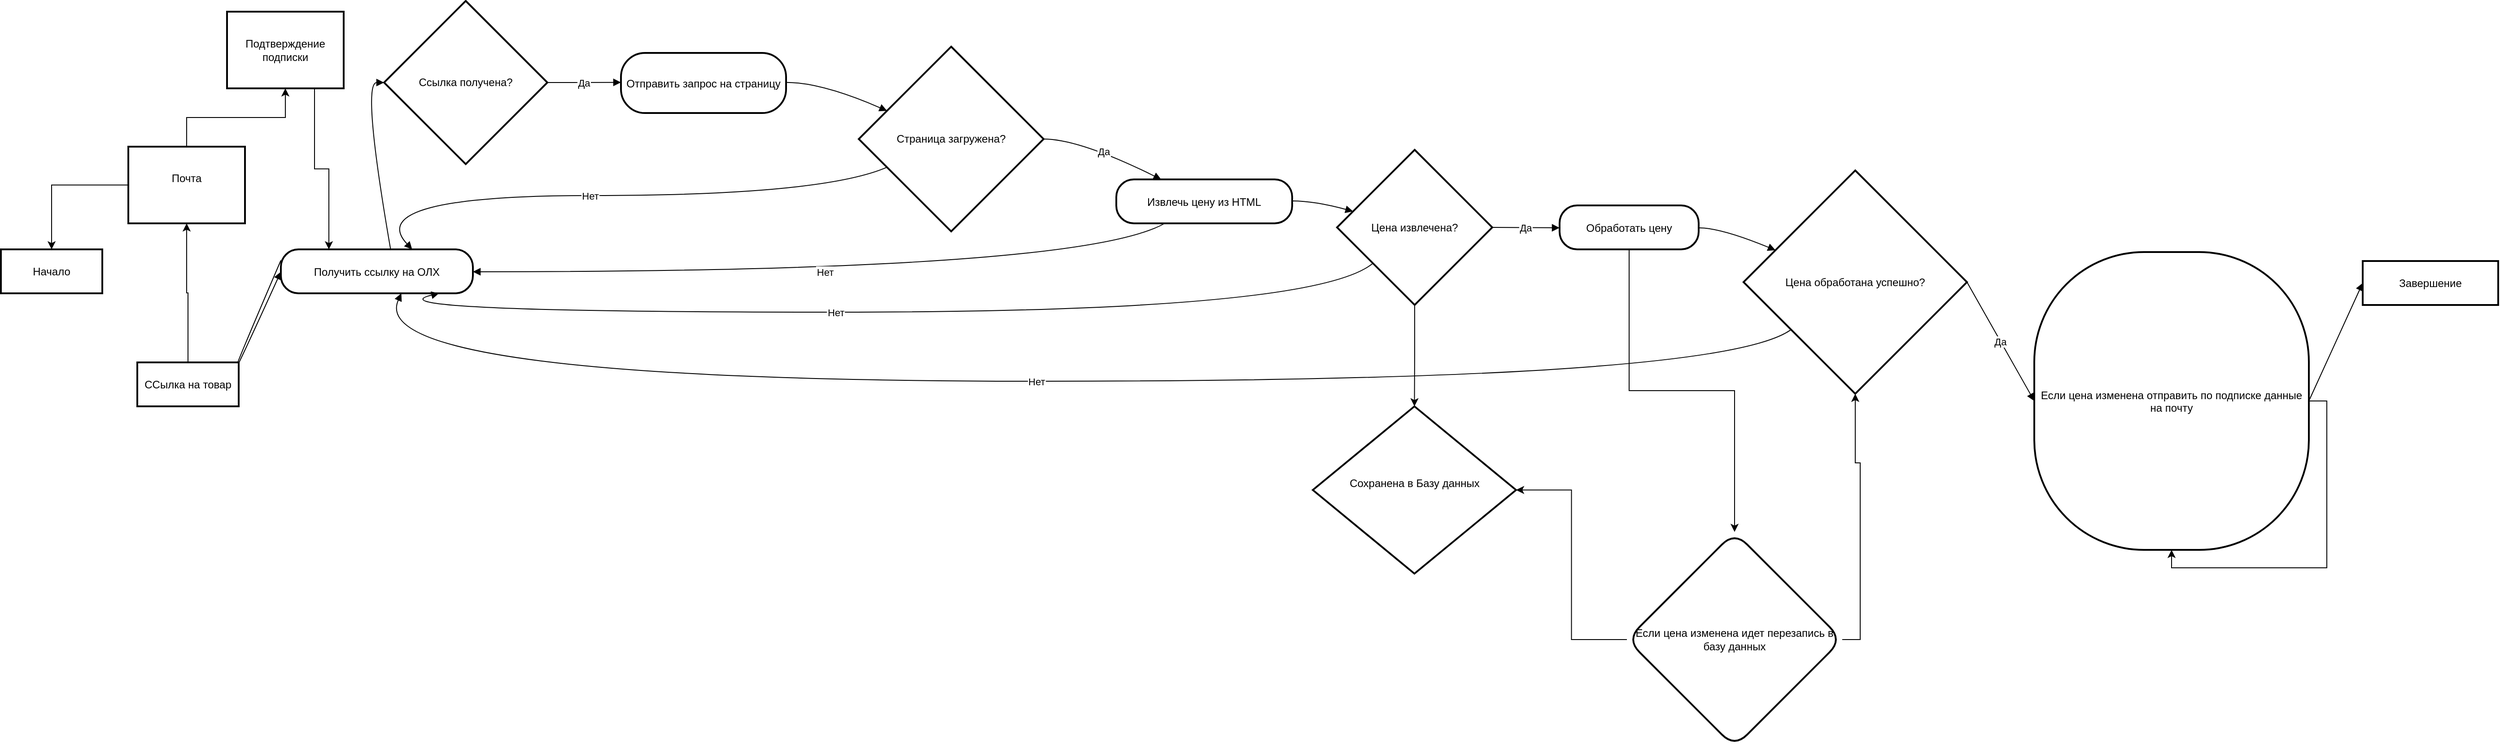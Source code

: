 <mxfile version="24.7.16">
  <diagram name="Страница — 1" id="zW4MrdNnY_COWWRTuxkU">
    <mxGraphModel dx="2665" dy="1443" grid="1" gridSize="10" guides="1" tooltips="1" connect="1" arrows="1" fold="1" page="1" pageScale="1" pageWidth="827" pageHeight="1169" math="0" shadow="0">
      <root>
        <mxCell id="0" />
        <mxCell id="1" parent="0" />
        <mxCell id="2" value="Начало" style="whiteSpace=wrap;strokeWidth=2;" parent="1" vertex="1">
          <mxGeometry x="8" y="285" width="113" height="49" as="geometry" />
        </mxCell>
        <mxCell id="3" value="Получить ссылку на ОЛХ" style="rounded=1;arcSize=40;strokeWidth=2" parent="1" vertex="1">
          <mxGeometry x="320" y="285" width="214" height="49" as="geometry" />
        </mxCell>
        <mxCell id="4" value="Ссылка получена?" style="rhombus;strokeWidth=2;whiteSpace=wrap;" parent="1" vertex="1">
          <mxGeometry x="435" y="8" width="182" height="182" as="geometry" />
        </mxCell>
        <mxCell id="5" value="Отправить запрос на страницу" style="rounded=1;arcSize=40;strokeWidth=2" parent="1" vertex="1">
          <mxGeometry x="699" y="66" width="184" height="67" as="geometry" />
        </mxCell>
        <mxCell id="6" value="Страница загружена?" style="rhombus;strokeWidth=2;whiteSpace=wrap;" parent="1" vertex="1">
          <mxGeometry x="964" y="59" width="206" height="206" as="geometry" />
        </mxCell>
        <mxCell id="7" value="Извлечь цену из HTML" style="rounded=1;arcSize=40;strokeWidth=2" parent="1" vertex="1">
          <mxGeometry x="1251" y="207" width="196" height="49" as="geometry" />
        </mxCell>
        <mxCell id="ff-OdEwVdmUYa32NQQNA-27" value="" style="edgeStyle=orthogonalEdgeStyle;rounded=0;orthogonalLoop=1;jettySize=auto;html=1;" edge="1" parent="1" source="8" target="ff-OdEwVdmUYa32NQQNA-26">
          <mxGeometry relative="1" as="geometry" />
        </mxCell>
        <mxCell id="8" value="Цена извлечена?" style="rhombus;strokeWidth=2;whiteSpace=wrap;" parent="1" vertex="1">
          <mxGeometry x="1497" y="174" width="173" height="173" as="geometry" />
        </mxCell>
        <mxCell id="ff-OdEwVdmUYa32NQQNA-29" value="" style="edgeStyle=orthogonalEdgeStyle;rounded=0;orthogonalLoop=1;jettySize=auto;html=1;" edge="1" parent="1" source="9" target="ff-OdEwVdmUYa32NQQNA-28">
          <mxGeometry relative="1" as="geometry" />
        </mxCell>
        <mxCell id="9" value="Обработать цену" style="rounded=1;arcSize=40;strokeWidth=2" parent="1" vertex="1">
          <mxGeometry x="1745" y="236" width="155" height="49" as="geometry" />
        </mxCell>
        <mxCell id="10" value="Цена обработана успешно?" style="rhombus;strokeWidth=2;whiteSpace=wrap;" parent="1" vertex="1">
          <mxGeometry x="1950" y="197" width="249" height="249" as="geometry" />
        </mxCell>
        <mxCell id="11" value="Если цена изменена отправить по подписке данные&#xa;на почту" style="rounded=1;arcSize=40;strokeWidth=2" parent="1" vertex="1">
          <mxGeometry x="2274" y="288" width="306" height="332" as="geometry" />
        </mxCell>
        <mxCell id="12" value="Завершение" style="whiteSpace=wrap;strokeWidth=2;" parent="1" vertex="1">
          <mxGeometry x="2640" y="298" width="151" height="49" as="geometry" />
        </mxCell>
        <mxCell id="13" value="" style="curved=1;startArrow=none;endArrow=block;entryX=0;entryY=0.51;exitX=0;exitY=0.25;exitDx=0;exitDy=0;" parent="1" source="3" target="3" edge="1">
          <mxGeometry relative="1" as="geometry">
            <Array as="points">
              <mxPoint x="220" y="530" />
            </Array>
            <mxPoint x="270" y="290" as="sourcePoint" />
          </mxGeometry>
        </mxCell>
        <mxCell id="14" value="" style="curved=1;startArrow=none;endArrow=block;exitX=0.57;exitY=0.01;entryX=0;entryY=0.5;" parent="1" source="3" target="4" edge="1">
          <mxGeometry relative="1" as="geometry">
            <Array as="points">
              <mxPoint x="410" y="99" />
            </Array>
          </mxGeometry>
        </mxCell>
        <mxCell id="15" value="Да" style="curved=1;startArrow=none;endArrow=block;exitX=1;exitY=0.5;entryX=0;entryY=0.49;" parent="1" source="4" target="5" edge="1">
          <mxGeometry relative="1" as="geometry">
            <Array as="points" />
          </mxGeometry>
        </mxCell>
        <mxCell id="16" value="" style="curved=1;startArrow=none;endArrow=block;exitX=1;exitY=0.49;entryX=0;entryY=0.28;" parent="1" source="5" target="6" edge="1">
          <mxGeometry relative="1" as="geometry">
            <Array as="points">
              <mxPoint x="923" y="99" />
            </Array>
          </mxGeometry>
        </mxCell>
        <mxCell id="17" value="Да" style="curved=1;startArrow=none;endArrow=block;exitX=1;exitY=0.5;entryX=0.25;entryY=-0.01;" parent="1" source="6" target="7" edge="1">
          <mxGeometry relative="1" as="geometry">
            <Array as="points">
              <mxPoint x="1210" y="162" />
            </Array>
          </mxGeometry>
        </mxCell>
        <mxCell id="18" value="" style="curved=1;startArrow=none;endArrow=block;exitX=1;exitY=0.49;entryX=0;entryY=0.37;" parent="1" source="7" target="8" edge="1">
          <mxGeometry relative="1" as="geometry">
            <Array as="points">
              <mxPoint x="1472" y="231" />
            </Array>
          </mxGeometry>
        </mxCell>
        <mxCell id="19" value="Да" style="curved=1;startArrow=none;endArrow=block;exitX=1;exitY=0.5;entryX=0;entryY=0.51;" parent="1" source="8" target="9" edge="1">
          <mxGeometry relative="1" as="geometry">
            <Array as="points" />
          </mxGeometry>
        </mxCell>
        <mxCell id="20" value="" style="curved=1;startArrow=none;endArrow=block;exitX=1;exitY=0.51;entryX=0;entryY=0.3;" parent="1" source="9" target="10" edge="1">
          <mxGeometry relative="1" as="geometry">
            <Array as="points">
              <mxPoint x="1925" y="261" />
            </Array>
          </mxGeometry>
        </mxCell>
        <mxCell id="21" value="Да" style="curved=1;startArrow=none;endArrow=block;exitX=1;exitY=0.5;entryX=0;entryY=0.5;" parent="1" source="10" target="11" edge="1">
          <mxGeometry relative="1" as="geometry">
            <Array as="points" />
          </mxGeometry>
        </mxCell>
        <mxCell id="22" value="" style="curved=1;startArrow=none;endArrow=block;exitX=1;exitY=0.5;entryX=0;entryY=0.5;" parent="1" source="11" target="12" edge="1">
          <mxGeometry relative="1" as="geometry">
            <Array as="points" />
          </mxGeometry>
        </mxCell>
        <mxCell id="23" value="Нет" style="curved=1;startArrow=none;endArrow=block;exitX=0;exitY=0.72;entryX=0.68;entryY=0.01;" parent="1" source="6" target="3" edge="1">
          <mxGeometry relative="1" as="geometry">
            <Array as="points">
              <mxPoint x="923" y="225" />
              <mxPoint x="410" y="225" />
            </Array>
          </mxGeometry>
        </mxCell>
        <mxCell id="24" value="Нет" style="curved=1;startArrow=none;endArrow=block;exitX=0.28;exitY=0.99;entryX=1;entryY=0.51;" parent="1" source="7" target="3" edge="1">
          <mxGeometry relative="1" as="geometry">
            <Array as="points">
              <mxPoint x="1210" y="310" />
            </Array>
          </mxGeometry>
        </mxCell>
        <mxCell id="25" value="Нет" style="curved=1;startArrow=none;endArrow=block;exitX=0;exitY=0.93;entryX=0.83;entryY=1.01;" parent="1" source="8" target="3" edge="1">
          <mxGeometry relative="1" as="geometry">
            <Array as="points">
              <mxPoint x="1472" y="355" />
              <mxPoint x="410" y="355" />
            </Array>
          </mxGeometry>
        </mxCell>
        <mxCell id="26" value="Нет" style="curved=1;startArrow=none;endArrow=block;exitX=0;exitY=0.87;entryX=0.63;entryY=1.01;" parent="1" source="10" target="3" edge="1">
          <mxGeometry relative="1" as="geometry">
            <Array as="points">
              <mxPoint x="1925" y="432" />
              <mxPoint x="410" y="432" />
            </Array>
          </mxGeometry>
        </mxCell>
        <mxCell id="ff-OdEwVdmUYa32NQQNA-26" value="Сохранена в Базу данных&lt;div&gt;&lt;br&gt;&lt;/div&gt;" style="rhombus;whiteSpace=wrap;html=1;strokeWidth=2;" vertex="1" parent="1">
          <mxGeometry x="1470" y="460" width="226.5" height="186.5" as="geometry" />
        </mxCell>
        <mxCell id="ff-OdEwVdmUYa32NQQNA-30" style="edgeStyle=orthogonalEdgeStyle;rounded=0;orthogonalLoop=1;jettySize=auto;html=1;" edge="1" parent="1" source="ff-OdEwVdmUYa32NQQNA-28" target="ff-OdEwVdmUYa32NQQNA-26">
          <mxGeometry relative="1" as="geometry" />
        </mxCell>
        <mxCell id="ff-OdEwVdmUYa32NQQNA-31" style="edgeStyle=orthogonalEdgeStyle;rounded=0;orthogonalLoop=1;jettySize=auto;html=1;exitX=1;exitY=0.5;exitDx=0;exitDy=0;" edge="1" parent="1" source="ff-OdEwVdmUYa32NQQNA-28" target="10">
          <mxGeometry relative="1" as="geometry" />
        </mxCell>
        <mxCell id="ff-OdEwVdmUYa32NQQNA-28" value="Если цена изменена идет перезапись в базу данных" style="rhombus;whiteSpace=wrap;html=1;rounded=1;arcSize=40;strokeWidth=2;" vertex="1" parent="1">
          <mxGeometry x="1820" y="600" width="240" height="240" as="geometry" />
        </mxCell>
        <mxCell id="ff-OdEwVdmUYa32NQQNA-32" style="edgeStyle=orthogonalEdgeStyle;rounded=0;orthogonalLoop=1;jettySize=auto;html=1;exitX=1;exitY=0.5;exitDx=0;exitDy=0;" edge="1" parent="1" source="11" target="11">
          <mxGeometry relative="1" as="geometry" />
        </mxCell>
        <mxCell id="ff-OdEwVdmUYa32NQQNA-35" value="" style="edgeStyle=orthogonalEdgeStyle;rounded=0;orthogonalLoop=1;jettySize=auto;html=1;" edge="1" parent="1" source="ff-OdEwVdmUYa32NQQNA-33" target="ff-OdEwVdmUYa32NQQNA-34">
          <mxGeometry relative="1" as="geometry" />
        </mxCell>
        <mxCell id="ff-OdEwVdmUYa32NQQNA-33" value="ССылка на товар" style="whiteSpace=wrap;strokeWidth=2;" vertex="1" parent="1">
          <mxGeometry x="160" y="411" width="113" height="49" as="geometry" />
        </mxCell>
        <mxCell id="ff-OdEwVdmUYa32NQQNA-36" style="edgeStyle=orthogonalEdgeStyle;rounded=0;orthogonalLoop=1;jettySize=auto;html=1;" edge="1" parent="1" source="ff-OdEwVdmUYa32NQQNA-34" target="2">
          <mxGeometry relative="1" as="geometry" />
        </mxCell>
        <mxCell id="ff-OdEwVdmUYa32NQQNA-38" value="" style="edgeStyle=orthogonalEdgeStyle;rounded=0;orthogonalLoop=1;jettySize=auto;html=1;" edge="1" parent="1" source="ff-OdEwVdmUYa32NQQNA-34" target="ff-OdEwVdmUYa32NQQNA-37">
          <mxGeometry relative="1" as="geometry" />
        </mxCell>
        <mxCell id="ff-OdEwVdmUYa32NQQNA-34" value="Почта&lt;div&gt;&lt;br&gt;&lt;/div&gt;" style="whiteSpace=wrap;html=1;strokeWidth=2;" vertex="1" parent="1">
          <mxGeometry x="150" y="170.5" width="130" height="85.5" as="geometry" />
        </mxCell>
        <mxCell id="ff-OdEwVdmUYa32NQQNA-39" style="edgeStyle=orthogonalEdgeStyle;rounded=0;orthogonalLoop=1;jettySize=auto;html=1;exitX=0.75;exitY=1;exitDx=0;exitDy=0;entryX=0.25;entryY=0;entryDx=0;entryDy=0;" edge="1" parent="1" source="ff-OdEwVdmUYa32NQQNA-37" target="3">
          <mxGeometry relative="1" as="geometry" />
        </mxCell>
        <mxCell id="ff-OdEwVdmUYa32NQQNA-37" value="&lt;div&gt;Подтверждение подписки&lt;/div&gt;" style="whiteSpace=wrap;html=1;strokeWidth=2;" vertex="1" parent="1">
          <mxGeometry x="260" y="20" width="130" height="85.5" as="geometry" />
        </mxCell>
      </root>
    </mxGraphModel>
  </diagram>
</mxfile>
